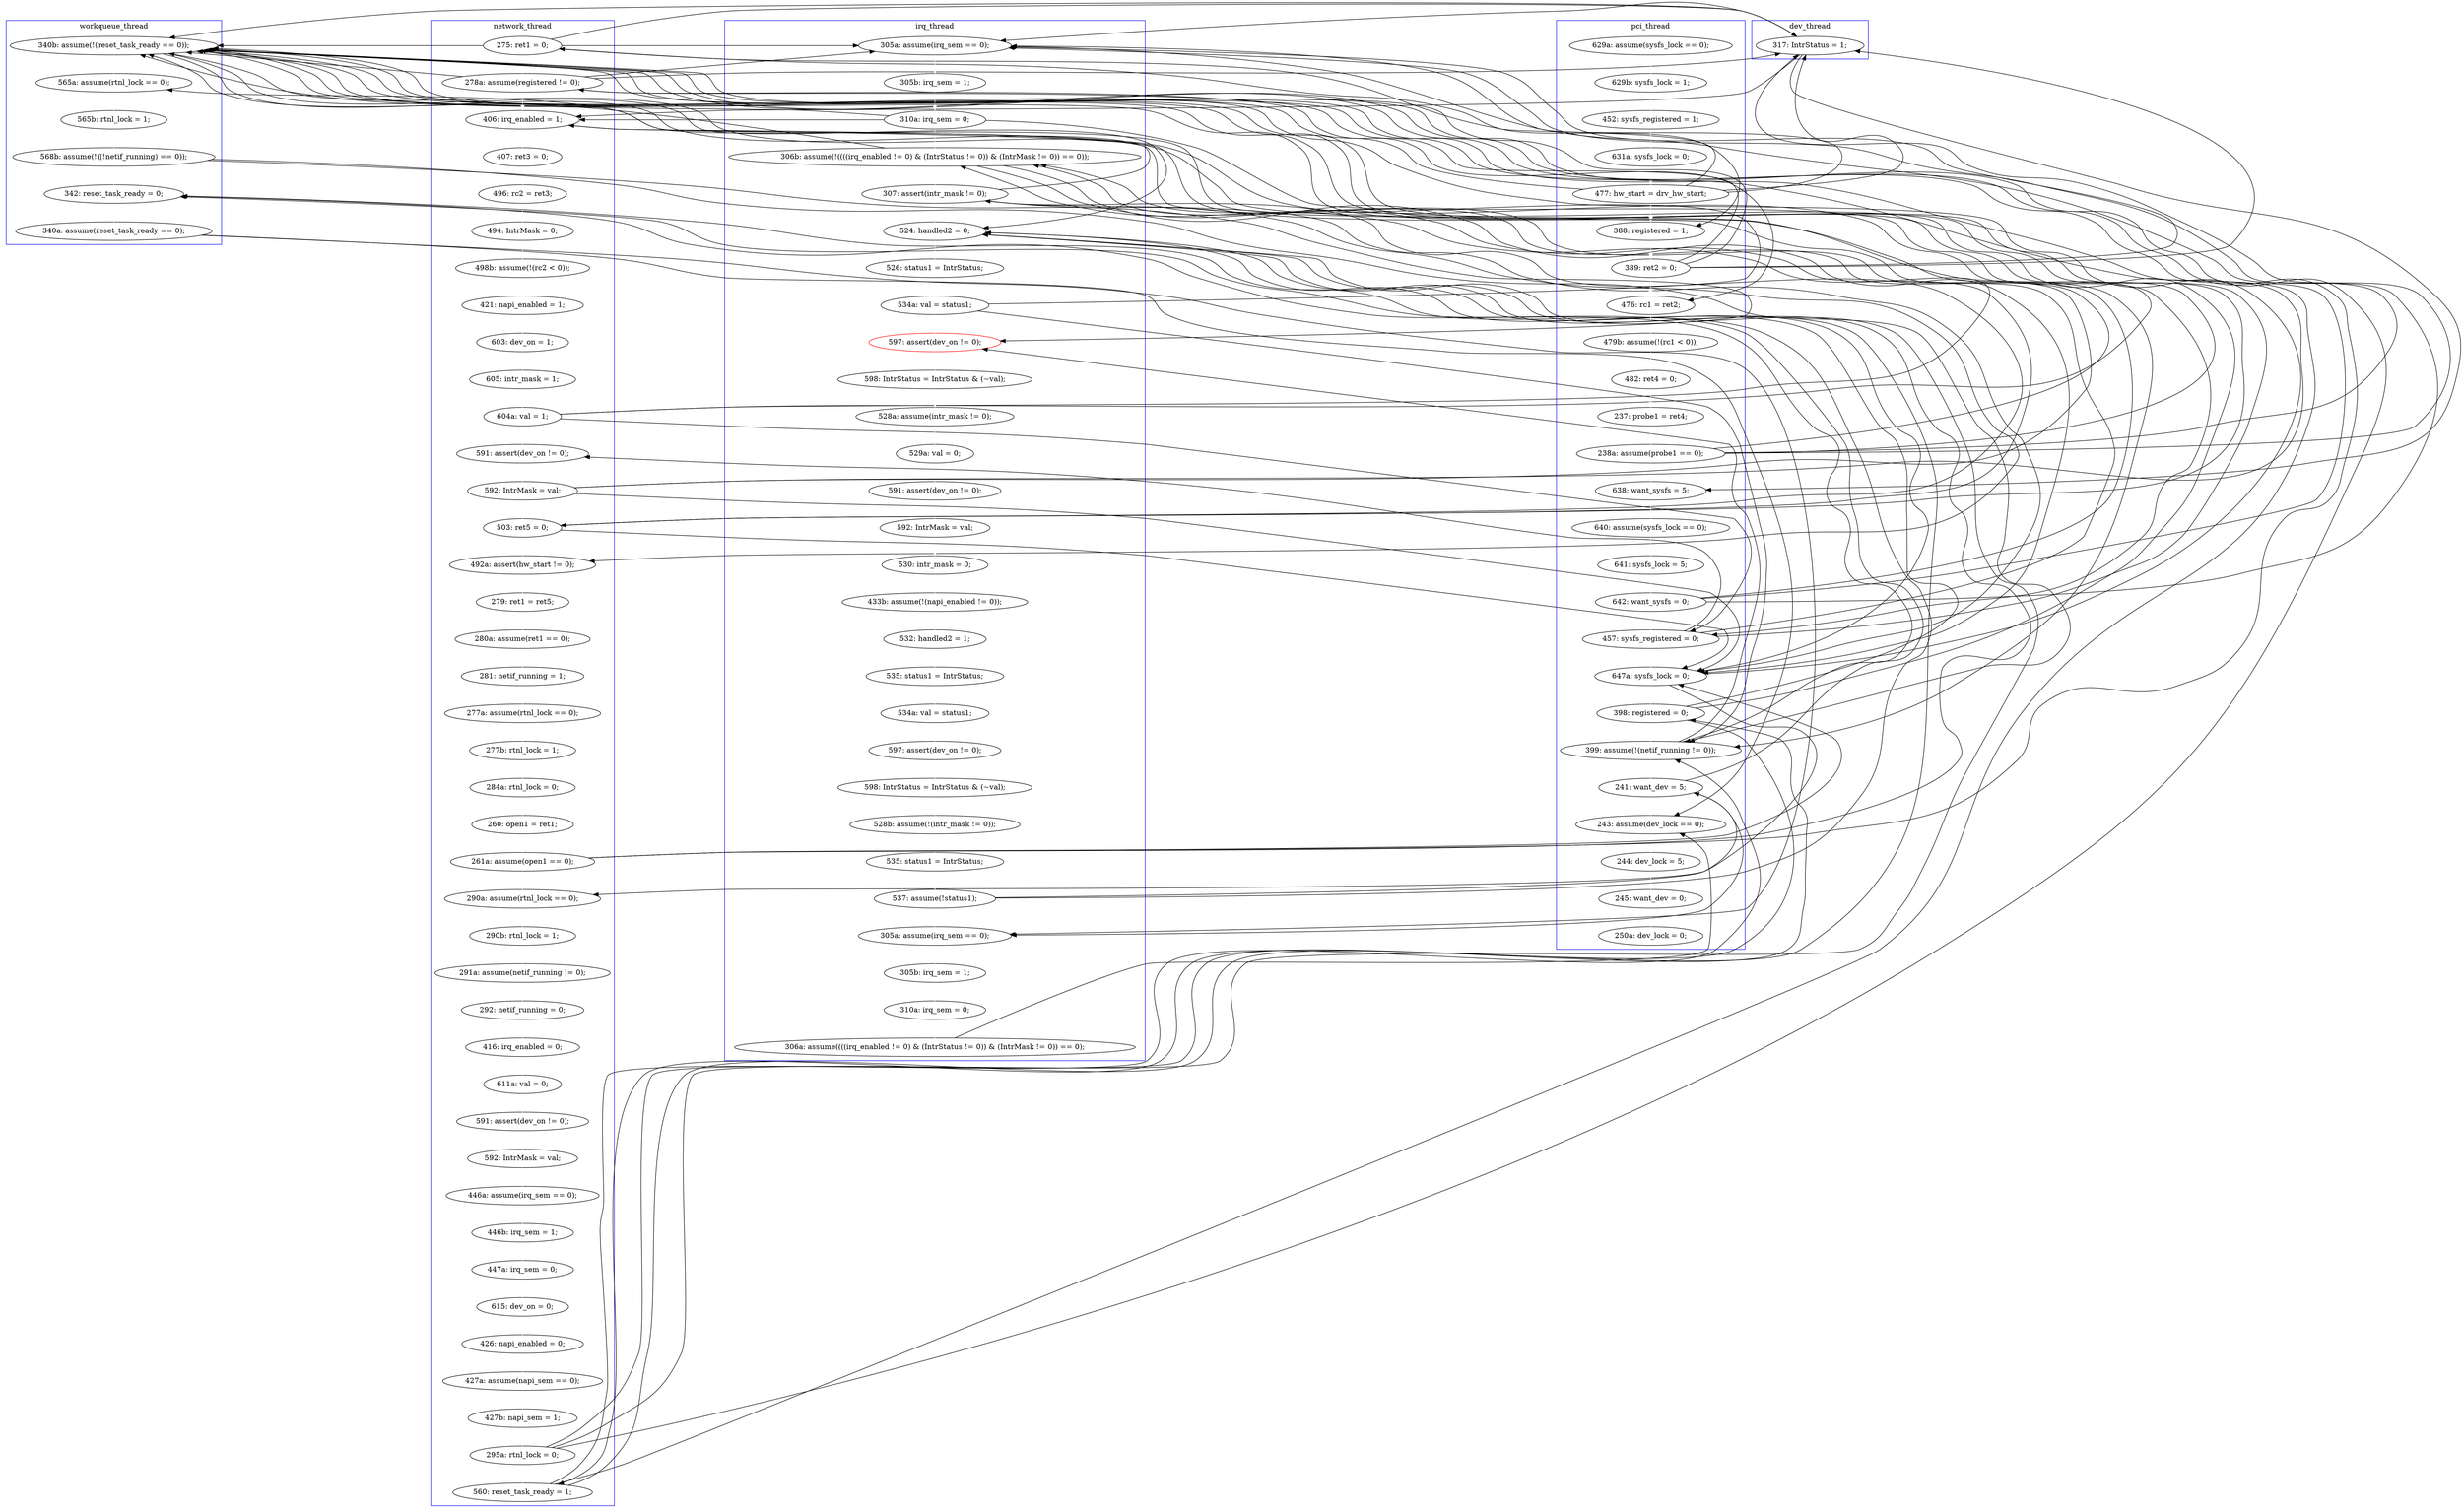 digraph Counterexample {
	119 -> 192 [color = black, style = solid, constraint = false]
	205 -> 240 [color = white, style = solid]
	110 -> 116 [color = black, style = solid, constraint = false]
	142 -> 143 [color = white, style = solid]
	198 -> 200 [color = black, style = solid, constraint = false]
	240 -> 256 [color = white, style = solid]
	213 -> 214 [color = white, style = solid]
	88 -> 94 [color = black, style = solid, constraint = false]
	228 -> 229 [color = white, style = solid]
	252 -> 254 [color = white, style = solid]
	95 -> 96 [color = white, style = solid]
	239 -> 240 [color = black, style = solid, constraint = false]
	68 -> 78 [color = black, style = solid, constraint = false]
	45 -> 78 [color = black, style = solid, constraint = false]
	184 -> 195 [color = black, style = solid, constraint = false]
	120 -> 121 [color = white, style = solid]
	233 -> 234 [color = white, style = solid]
	196 -> 198 [color = white, style = solid]
	216 -> 220 [color = white, style = solid]
	258 -> 259 [color = white, style = solid]
	118 -> 119 [color = black, style = solid, constraint = false]
	111 -> 192 [color = black, style = solid, constraint = false]
	118 -> 136 [color = black, style = solid, constraint = false]
	43 -> 78 [color = black, style = solid, constraint = false]
	56 -> 60 [color = black, style = solid, constraint = false]
	107 -> 109 [color = white, style = solid]
	78 -> 86 [color = black, style = solid, constraint = false]
	56 -> 78 [color = black, style = solid, constraint = false]
	192 -> 195 [color = black, style = solid, constraint = false]
	113 -> 114 [color = white, style = solid]
	65 -> 68 [color = white, style = solid]
	189 -> 195 [color = black, style = solid, constraint = false]
	234 -> 237 [color = white, style = solid]
	203 -> 245 [color = white, style = solid]
	245 -> 248 [color = white, style = solid]
	111 -> 136 [color = white, style = solid]
	118 -> 192 [color = black, style = solid, constraint = false]
	96 -> 98 [color = white, style = solid]
	34 -> 43 [color = white, style = solid]
	114 -> 118 [color = white, style = solid]
	239 -> 245 [color = black, style = solid, constraint = false]
	231 -> 233 [color = white, style = solid]
	81 -> 82 [color = white, style = solid]
	240 -> 245 [color = black, style = solid, constraint = false]
	84 -> 86 [color = black, style = solid, constraint = false]
	45 -> 192 [color = black, style = solid, constraint = false]
	131 -> 134 [color = white, style = solid]
	222 -> 226 [color = white, style = solid]
	198 -> 205 [color = black, style = solid, constraint = false]
	103 -> 107 [color = white, style = solid]
	45 -> 86 [color = black, style = solid, constraint = false]
	168 -> 170 [color = white, style = solid]
	143 -> 148 [color = white, style = solid]
	209 -> 210 [color = white, style = solid]
	116 -> 118 [color = black, style = solid, constraint = false]
	256 -> 257 [color = white, style = solid]
	177 -> 178 [color = white, style = solid]
	125 -> 128 [color = white, style = solid]
	239 -> 250 [color = white, style = solid]
	88 -> 192 [color = black, style = solid, constraint = false]
	94 -> 95 [color = white, style = solid]
	110 -> 192 [color = black, style = solid, constraint = false]
	192 -> 205 [color = black, style = solid, constraint = false]
	205 -> 209 [color = black, style = solid, constraint = false]
	43 -> 54 [color = white, style = solid]
	45 -> 54 [color = black, style = solid, constraint = false]
	118 -> 120 [color = white, style = solid]
	64 -> 65 [color = white, style = solid]
	248 -> 256 [color = black, style = solid, constraint = false]
	179 -> 182 [color = white, style = solid]
	134 -> 136 [color = black, style = solid, constraint = false]
	189 -> 192 [color = black, style = solid, constraint = false]
	60 -> 63 [color = white, style = solid]
	88 -> 111 [color = black, style = solid, constraint = false]
	78 -> 81 [color = black, style = solid, constraint = false]
	182 -> 189 [color = white, style = solid]
	240 -> 250 [color = black, style = solid, constraint = false]
	203 -> 205 [color = black, style = solid, constraint = false]
	109 -> 110 [color = white, style = solid]
	139 -> 140 [color = white, style = solid]
	134 -> 195 [color = black, style = solid, constraint = false]
	114 -> 136 [color = black, style = solid, constraint = false]
	114 -> 192 [color = black, style = solid, constraint = false]
	68 -> 192 [color = black, style = solid, constraint = false]
	184 -> 205 [color = white, style = solid]
	119 -> 136 [color = black, style = solid, constraint = false]
	156 -> 160 [color = white, style = solid]
	152 -> 155 [color = white, style = solid]
	136 -> 139 [color = black, style = solid, constraint = false]
	198 -> 209 [color = white, style = solid]
	29 -> 32 [color = white, style = solid]
	68 -> 94 [color = black, style = solid, constraint = false]
	87 -> 88 [color = white, style = solid]
	84 -> 94 [color = black, style = solid, constraint = false]
	32 -> 34 [color = white, style = solid]
	189 -> 205 [color = black, style = solid, constraint = false]
	128 -> 129 [color = white, style = solid]
	88 -> 116 [color = white, style = solid]
	182 -> 195 [color = black, style = solid, constraint = false]
	257 -> 258 [color = white, style = solid]
	160 -> 161 [color = white, style = solid]
	100 -> 103 [color = white, style = solid]
	140 -> 142 [color = white, style = solid]
	56 -> 86 [color = black, style = solid, constraint = false]
	63 -> 64 [color = white, style = solid]
	254 -> 256 [color = black, style = solid, constraint = false]
	178 -> 179 [color = white, style = solid]
	200 -> 201 [color = white, style = solid]
	114 -> 116 [color = black, style = solid, constraint = false]
	214 -> 216 [color = white, style = solid]
	28 -> 29 [color = white, style = solid]
	56 -> 192 [color = black, style = solid, constraint = false]
	238 -> 239 [color = white, style = solid]
	136 -> 184 [color = white, style = solid]
	119 -> 120 [color = black, style = solid, constraint = false]
	55 -> 192 [color = black, style = solid, constraint = false]
	195 -> 196 [color = white, style = solid]
	84 -> 192 [color = black, style = solid, constraint = false]
	68 -> 86 [color = black, style = solid, constraint = false]
	229 -> 231 [color = white, style = solid]
	83 -> 84 [color = white, style = solid]
	55 -> 86 [color = black, style = solid, constraint = false]
	116 -> 119 [color = white, style = solid]
	203 -> 209 [color = black, style = solid, constraint = false]
	111 -> 113 [color = black, style = solid, constraint = false]
	250 -> 251 [color = white, style = solid]
	184 -> 192 [color = black, style = solid, constraint = false]
	184 -> 189 [color = black, style = solid, constraint = false]
	86 -> 87 [color = white, style = solid]
	130 -> 131 [color = white, style = solid]
	98 -> 100 [color = white, style = solid]
	78 -> 192 [color = black, style = solid, constraint = false]
	54 -> 55 [color = white, style = solid]
	45 -> 56 [color = white, style = solid]
	210 -> 213 [color = white, style = solid]
	148 -> 152 [color = white, style = solid]
	182 -> 184 [color = black, style = solid, constraint = false]
	170 -> 177 [color = white, style = solid]
	78 -> 94 [color = black, style = solid, constraint = false]
	248 -> 250 [color = black, style = solid, constraint = false]
	55 -> 56 [color = black, style = solid, constraint = false]
	43 -> 45 [color = black, style = solid, constraint = false]
	201 -> 203 [color = white, style = solid]
	84 -> 111 [color = white, style = solid]
	161 -> 168 [color = white, style = solid]
	111 -> 116 [color = black, style = solid, constraint = false]
	220 -> 222 [color = white, style = solid]
	134 -> 192 [color = black, style = solid, constraint = false]
	56 -> 94 [color = white, style = solid]
	237 -> 238 [color = white, style = solid]
	121 -> 124 [color = white, style = solid]
	129 -> 130 [color = white, style = solid]
	82 -> 83 [color = white, style = solid]
	55 -> 78 [color = black, style = solid, constraint = false]
	136 -> 192 [color = black, style = solid, constraint = false]
	119 -> 195 [color = white, style = solid]
	55 -> 60 [color = white, style = solid]
	68 -> 81 [color = white, style = solid]
	110 -> 113 [color = white, style = solid]
	205 -> 245 [color = black, style = solid, constraint = false]
	134 -> 139 [color = white, style = solid]
	251 -> 252 [color = white, style = solid]
	110 -> 111 [color = black, style = solid, constraint = false]
	116 -> 192 [color = black, style = solid, constraint = false]
	226 -> 228 [color = white, style = solid]
	124 -> 125 [color = white, style = solid]
	116 -> 136 [color = black, style = solid, constraint = false]
	182 -> 192 [color = black, style = solid, constraint = false]
	43 -> 192 [color = black, style = solid, constraint = false]
	192 -> 200 [color = white, style = solid]
	43 -> 86 [color = black, style = solid, constraint = false]
	136 -> 195 [color = black, style = solid, constraint = false]
	155 -> 156 [color = white, style = solid]
	subgraph cluster5 {
		label = workqueue_thread
		color = blue
		248  [label = "340a: assume(reset_task_ready == 0);"]
		200  [label = "565a: assume(rtnl_lock == 0);"]
		203  [label = "568b: assume(!((!netif_running) == 0));"]
		192  [label = "340b: assume(!(reset_task_ready == 0));"]
		245  [label = "342: reset_task_ready = 0;"]
		201  [label = "565b: rtnl_lock = 1;"]
	}
	subgraph cluster7 {
		label = dev_thread
		color = blue
		78  [label = "317: IntrStatus = 1;"]
	}
	subgraph cluster1 {
		label = pci_thread
		color = blue
		82  [label = "640: assume(sysfs_lock == 0);"]
		111  [label = "457: sysfs_registered = 0;"]
		184  [label = "398: registered = 0;"]
		258  [label = "245: want_dev = 0;"]
		83  [label = "641: sysfs_lock = 5;"]
		28  [label = "629a: assume(sysfs_lock == 0);"]
		32  [label = "452: sysfs_registered = 1;"]
		256  [label = "243: assume(dev_lock == 0);"]
		65  [label = "237: probe1 = ret4;"]
		84  [label = "642: want_sysfs = 0;"]
		68  [label = "238a: assume(probe1 == 0);"]
		240  [label = "241: want_dev = 5;"]
		64  [label = "482: ret4 = 0;"]
		205  [label = "399: assume(!(netif_running != 0));"]
		81  [label = "638: want_sysfs = 5;"]
		34  [label = "631a: sysfs_lock = 0;"]
		29  [label = "629b: sysfs_lock = 1;"]
		136  [label = "647a: sysfs_lock = 0;"]
		55  [label = "389: ret2 = 0;"]
		63  [label = "479b: assume(!(rc1 < 0));"]
		257  [label = "244: dev_lock = 5;"]
		43  [label = "477: hw_start = drv_hw_start;"]
		60  [label = "476: rc1 = ret2;"]
		259  [label = "250a: dev_lock = 0;"]
		54  [label = "388: registered = 1;"]
	}
	subgraph cluster3 {
		label = irq_thread
		color = blue
		228  [label = "532: handled2 = 1;"]
		220  [label = "592: IntrMask = val;"]
		196  [label = "526: status1 = IntrStatus;"]
		222  [label = "530: intr_mask = 0;"]
		88  [label = "310a: irq_sem = 0;"]
		250  [label = "305a: assume(irq_sem == 0);"]
		116  [label = "306b: assume(!((((irq_enabled != 0) & (IntrStatus != 0)) & (IntrMask != 0)) == 0));"]
		237  [label = "528b: assume(!(intr_mask != 0));"]
		210  [label = "598: IntrStatus = IntrStatus & (~val);"]
		226  [label = "433b: assume(!(napi_enabled != 0));"]
		195  [label = "524: handled2 = 0;"]
		216  [label = "591: assert(dev_on != 0);"]
		87  [label = "305b: irq_sem = 1;"]
		231  [label = "534a: val = status1;"]
		209  [label = "597: assert(dev_on != 0);", color = red]
		198  [label = "534a: val = status1;"]
		213  [label = "528a: assume(intr_mask != 0);"]
		239  [label = "537: assume(!status1);"]
		233  [label = "597: assert(dev_on != 0);"]
		254  [label = "306a: assume((((irq_enabled != 0) & (IntrStatus != 0)) & (IntrMask != 0)) == 0);"]
		251  [label = "305b: irq_sem = 1;"]
		252  [label = "310a: irq_sem = 0;"]
		119  [label = "307: assert(intr_mask != 0);"]
		234  [label = "598: IntrStatus = IntrStatus & (~val);"]
		86  [label = "305a: assume(irq_sem == 0);"]
		238  [label = "535: status1 = IntrStatus;"]
		214  [label = "529a: val = 0;"]
		229  [label = "535: status1 = IntrStatus;"]
	}
	subgraph cluster2 {
		label = network_thread
		color = blue
		155  [label = "591: assert(dev_on != 0);"]
		189  [label = "560: reset_task_ready = 1;"]
		131  [label = "260: open1 = ret1;"]
		156  [label = "592: IntrMask = val;"]
		128  [label = "277a: assume(rtnl_lock == 0);"]
		168  [label = "447a: irq_sem = 0;"]
		160  [label = "446a: assume(irq_sem == 0);"]
		152  [label = "611a: val = 0;"]
		96  [label = "496: rc2 = ret3;"]
		121  [label = "279: ret1 = ret5;"]
		130  [label = "284a: rtnl_lock = 0;"]
		120  [label = "492a: assert(hw_start != 0);"]
		148  [label = "416: irq_enabled = 0;"]
		125  [label = "281: netif_running = 1;"]
		113  [label = "591: assert(dev_on != 0);"]
		124  [label = "280a: assume(ret1 == 0);"]
		177  [label = "426: napi_enabled = 0;"]
		178  [label = "427a: assume(napi_sem == 0);"]
		179  [label = "427b: napi_sem = 1;"]
		161  [label = "446b: irq_sem = 1;"]
		107  [label = "603: dev_on = 1;"]
		103  [label = "421: napi_enabled = 1;"]
		94  [label = "406: irq_enabled = 1;"]
		56  [label = "278a: assume(registered != 0);"]
		129  [label = "277b: rtnl_lock = 1;"]
		139  [label = "290a: assume(rtnl_lock == 0);"]
		182  [label = "295a: rtnl_lock = 0;"]
		114  [label = "592: IntrMask = val;"]
		143  [label = "292: netif_running = 0;"]
		142  [label = "291a: assume(netif_running != 0);"]
		98  [label = "494: IntrMask = 0;"]
		140  [label = "290b: rtnl_lock = 1;"]
		100  [label = "498b: assume(!(rc2 < 0));"]
		110  [label = "604a: val = 1;"]
		95  [label = "407: ret3 = 0;"]
		170  [label = "615: dev_on = 0;"]
		118  [label = "503: ret5 = 0;"]
		134  [label = "261a: assume(open1 == 0);"]
		45  [label = "275: ret1 = 0;"]
		109  [label = "605: intr_mask = 1;"]
	}
}